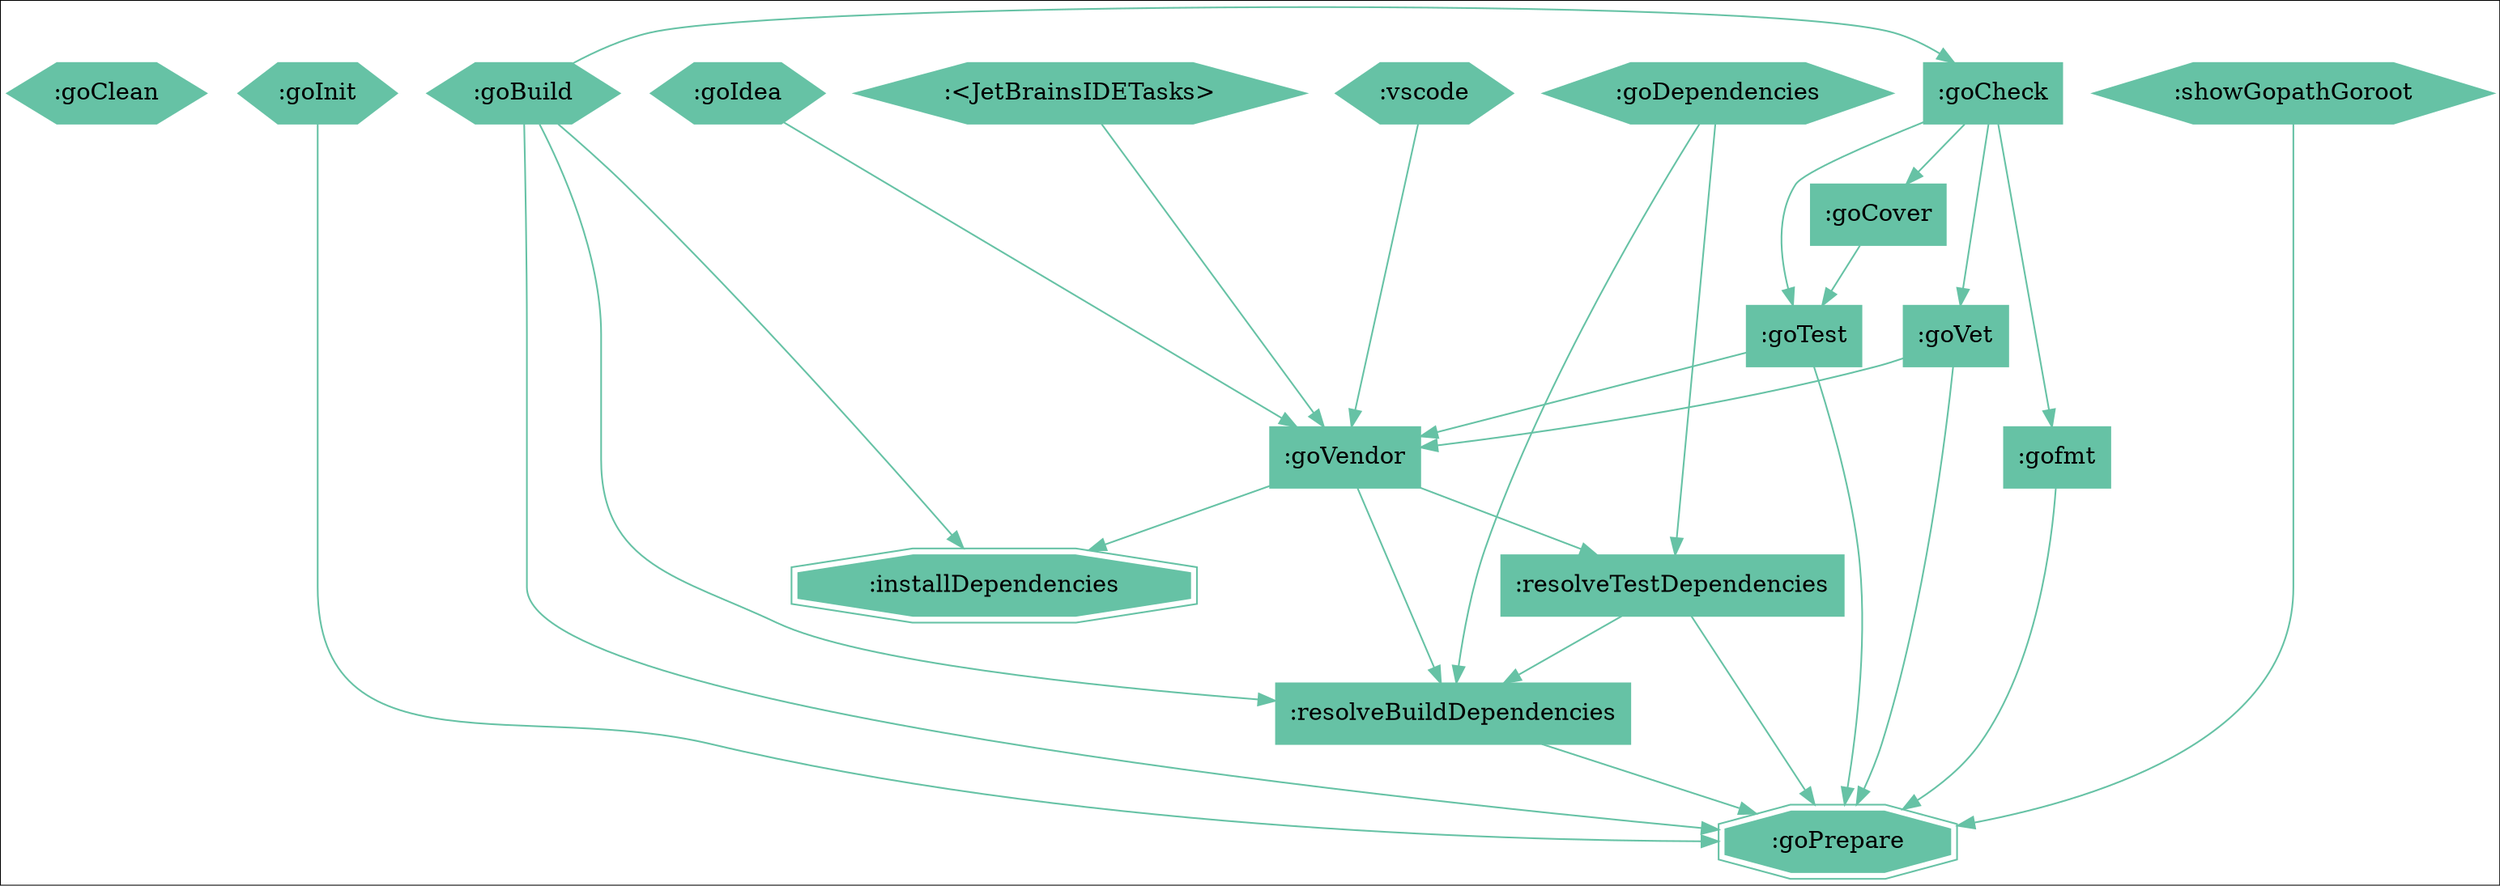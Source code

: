 digraph compile { 
colorscheme=spectral11;
":goClean" [shape="hexagon",colorscheme="spectral11",style=filled,color=9];
":goInit" -> ":goPrepare" [colorscheme="spectral11",color=9];
":goInit" [shape="hexagon",colorscheme="spectral11",style=filled,color=9];
":goPrepare" [shape="doubleoctagon",colorscheme="spectral11",style=filled,color=9];
":goCheck" -> ":goCover" [colorscheme="spectral11",color=9];
":goCheck" -> ":goTest" [colorscheme="spectral11",color=9];
":goCheck" -> ":goVet" [colorscheme="spectral11",color=9];
":goCheck" -> ":gofmt" [colorscheme="spectral11",color=9];
":goCheck" [shape="box",colorscheme="spectral11",style=filled,color=9];
":goCover" -> ":goTest" [colorscheme="spectral11",color=9];
":goCover" [shape="box",colorscheme="spectral11",style=filled,color=9];
":goTest" -> ":goPrepare" [colorscheme="spectral11",color=9];
":goTest" -> ":goVendor" [colorscheme="spectral11",color=9];
":goTest" [shape="box",colorscheme="spectral11",style=filled,color=9];
":goVet" -> ":goPrepare" [colorscheme="spectral11",color=9];
":goVet" -> ":goVendor" [colorscheme="spectral11",color=9];
":goVet" [shape="box",colorscheme="spectral11",style=filled,color=9];
":gofmt" -> ":goPrepare" [colorscheme="spectral11",color=9];
":gofmt" [shape="box",colorscheme="spectral11",style=filled,color=9];
":goTest" [shape="box",colorscheme="spectral11",style=filled,color=9];
":goPrepare" [shape="doubleoctagon",colorscheme="spectral11",style=filled,color=9];
":goVendor" -> ":installDependencies" [colorscheme="spectral11",color=9];
":goVendor" -> ":resolveBuildDependencies" [colorscheme="spectral11",color=9];
":goVendor" -> ":resolveTestDependencies" [colorscheme="spectral11",color=9];
":goVendor" [shape="box",colorscheme="spectral11",style=filled,color=9];
":goPrepare" [shape="doubleoctagon",colorscheme="spectral11",style=filled,color=9];
":goVendor" [shape="box",colorscheme="spectral11",style=filled,color=9];
":goPrepare" [shape="doubleoctagon",colorscheme="spectral11",style=filled,color=9];
":goPrepare" [shape="doubleoctagon",colorscheme="spectral11",style=filled,color=9];
":goVendor" [shape="box",colorscheme="spectral11",style=filled,color=9];
":installDependencies" [shape="doubleoctagon",colorscheme="spectral11",style=filled,color=9];
":resolveBuildDependencies" -> ":goPrepare" [colorscheme="spectral11",color=9];
":resolveBuildDependencies" [shape="box",colorscheme="spectral11",style=filled,color=9];
":resolveTestDependencies" -> ":goPrepare" [colorscheme="spectral11",color=9];
":resolveTestDependencies" -> ":resolveBuildDependencies" [colorscheme="spectral11",color=9];
":resolveTestDependencies" [shape="box",colorscheme="spectral11",style=filled,color=9];
":installDependencies" [shape="doubleoctagon",colorscheme="spectral11",style=filled,color=9];
":resolveBuildDependencies" [shape="box",colorscheme="spectral11",style=filled,color=9];
":resolveTestDependencies" [shape="box",colorscheme="spectral11",style=filled,color=9];
":installDependencies" [shape="doubleoctagon",colorscheme="spectral11",style=filled,color=9];
":resolveBuildDependencies" [shape="box",colorscheme="spectral11",style=filled,color=9];
":resolveTestDependencies" [shape="box",colorscheme="spectral11",style=filled,color=9];
":goPrepare" [shape="doubleoctagon",colorscheme="spectral11",style=filled,color=9];
":goPrepare" [shape="doubleoctagon",colorscheme="spectral11",style=filled,color=9];
":resolveBuildDependencies" [shape="box",colorscheme="spectral11",style=filled,color=9];
":goPrepare" [shape="doubleoctagon",colorscheme="spectral11",style=filled,color=9];
":goPrepare" [shape="doubleoctagon",colorscheme="spectral11",style=filled,color=9];
":resolveBuildDependencies" [shape="box",colorscheme="spectral11",style=filled,color=9];
":goPrepare" [shape="doubleoctagon",colorscheme="spectral11",style=filled,color=9];
":goPrepare" [shape="doubleoctagon",colorscheme="spectral11",style=filled,color=9];
":resolveBuildDependencies" [shape="box",colorscheme="spectral11",style=filled,color=9];
":goPrepare" [shape="doubleoctagon",colorscheme="spectral11",style=filled,color=9];
":goPrepare" [shape="doubleoctagon",colorscheme="spectral11",style=filled,color=9];
":goPrepare" [shape="doubleoctagon",colorscheme="spectral11",style=filled,color=9];
":goBuild" -> ":goCheck" [colorscheme="spectral11",color=9];
":goBuild" -> ":goPrepare" [colorscheme="spectral11",color=9];
":goBuild" -> ":installDependencies" [colorscheme="spectral11",color=9];
":goBuild" -> ":resolveBuildDependencies" [colorscheme="spectral11",color=9];
":goBuild" [shape="hexagon",colorscheme="spectral11",style=filled,color=9];
":goCheck" [shape="box",colorscheme="spectral11",style=filled,color=9];
":goPrepare" [shape="doubleoctagon",colorscheme="spectral11",style=filled,color=9];
":installDependencies" [shape="doubleoctagon",colorscheme="spectral11",style=filled,color=9];
":resolveBuildDependencies" [shape="box",colorscheme="spectral11",style=filled,color=9];
":goCover" [shape="box",colorscheme="spectral11",style=filled,color=9];
":goTest" [shape="box",colorscheme="spectral11",style=filled,color=9];
":goVet" [shape="box",colorscheme="spectral11",style=filled,color=9];
":gofmt" [shape="box",colorscheme="spectral11",style=filled,color=9];
":goPrepare" [shape="doubleoctagon",colorscheme="spectral11",style=filled,color=9];
":goTest" [shape="box",colorscheme="spectral11",style=filled,color=9];
":goPrepare" [shape="doubleoctagon",colorscheme="spectral11",style=filled,color=9];
":goVendor" [shape="box",colorscheme="spectral11",style=filled,color=9];
":goPrepare" [shape="doubleoctagon",colorscheme="spectral11",style=filled,color=9];
":goVendor" [shape="box",colorscheme="spectral11",style=filled,color=9];
":goPrepare" [shape="doubleoctagon",colorscheme="spectral11",style=filled,color=9];
":goPrepare" [shape="doubleoctagon",colorscheme="spectral11",style=filled,color=9];
":goVendor" [shape="box",colorscheme="spectral11",style=filled,color=9];
":installDependencies" [shape="doubleoctagon",colorscheme="spectral11",style=filled,color=9];
":resolveBuildDependencies" [shape="box",colorscheme="spectral11",style=filled,color=9];
":resolveTestDependencies" [shape="box",colorscheme="spectral11",style=filled,color=9];
":installDependencies" [shape="doubleoctagon",colorscheme="spectral11",style=filled,color=9];
":resolveBuildDependencies" [shape="box",colorscheme="spectral11",style=filled,color=9];
":resolveTestDependencies" [shape="box",colorscheme="spectral11",style=filled,color=9];
":installDependencies" [shape="doubleoctagon",colorscheme="spectral11",style=filled,color=9];
":resolveBuildDependencies" [shape="box",colorscheme="spectral11",style=filled,color=9];
":resolveTestDependencies" [shape="box",colorscheme="spectral11",style=filled,color=9];
":goPrepare" [shape="doubleoctagon",colorscheme="spectral11",style=filled,color=9];
":goPrepare" [shape="doubleoctagon",colorscheme="spectral11",style=filled,color=9];
":resolveBuildDependencies" [shape="box",colorscheme="spectral11",style=filled,color=9];
":goPrepare" [shape="doubleoctagon",colorscheme="spectral11",style=filled,color=9];
":goPrepare" [shape="doubleoctagon",colorscheme="spectral11",style=filled,color=9];
":resolveBuildDependencies" [shape="box",colorscheme="spectral11",style=filled,color=9];
":goPrepare" [shape="doubleoctagon",colorscheme="spectral11",style=filled,color=9];
":goPrepare" [shape="doubleoctagon",colorscheme="spectral11",style=filled,color=9];
":resolveBuildDependencies" [shape="box",colorscheme="spectral11",style=filled,color=9];
":goPrepare" [shape="doubleoctagon",colorscheme="spectral11",style=filled,color=9];
":goPrepare" [shape="doubleoctagon",colorscheme="spectral11",style=filled,color=9];
":goPrepare" [shape="doubleoctagon",colorscheme="spectral11",style=filled,color=9];
":goIdea" -> ":goVendor" [colorscheme="spectral11",color=9];
":goIdea" [shape="hexagon",colorscheme="spectral11",style=filled,color=9];
":goVendor" [shape="box",colorscheme="spectral11",style=filled,color=9];
":installDependencies" [shape="doubleoctagon",colorscheme="spectral11",style=filled,color=9];
":resolveBuildDependencies" [shape="box",colorscheme="spectral11",style=filled,color=9];
":resolveTestDependencies" [shape="box",colorscheme="spectral11",style=filled,color=9];
":goPrepare" [shape="doubleoctagon",colorscheme="spectral11",style=filled,color=9];
":goPrepare" [shape="doubleoctagon",colorscheme="spectral11",style=filled,color=9];
":resolveBuildDependencies" [shape="box",colorscheme="spectral11",style=filled,color=9];
":goPrepare" [shape="doubleoctagon",colorscheme="spectral11",style=filled,color=9];
":<JetBrainsIDETasks>" -> ":goVendor" [colorscheme="spectral11",color=9];
":<JetBrainsIDETasks>" [shape="hexagon",colorscheme="spectral11",style=filled,color=9];
":goVendor" [shape="box",colorscheme="spectral11",style=filled,color=9];
":installDependencies" [shape="doubleoctagon",colorscheme="spectral11",style=filled,color=9];
":resolveBuildDependencies" [shape="box",colorscheme="spectral11",style=filled,color=9];
":resolveTestDependencies" [shape="box",colorscheme="spectral11",style=filled,color=9];
":goPrepare" [shape="doubleoctagon",colorscheme="spectral11",style=filled,color=9];
":goPrepare" [shape="doubleoctagon",colorscheme="spectral11",style=filled,color=9];
":resolveBuildDependencies" [shape="box",colorscheme="spectral11",style=filled,color=9];
":goPrepare" [shape="doubleoctagon",colorscheme="spectral11",style=filled,color=9];
":vscode" -> ":goVendor" [colorscheme="spectral11",color=9];
":vscode" [shape="hexagon",colorscheme="spectral11",style=filled,color=9];
":goVendor" [shape="box",colorscheme="spectral11",style=filled,color=9];
":installDependencies" [shape="doubleoctagon",colorscheme="spectral11",style=filled,color=9];
":resolveBuildDependencies" [shape="box",colorscheme="spectral11",style=filled,color=9];
":resolveTestDependencies" [shape="box",colorscheme="spectral11",style=filled,color=9];
":goPrepare" [shape="doubleoctagon",colorscheme="spectral11",style=filled,color=9];
":goPrepare" [shape="doubleoctagon",colorscheme="spectral11",style=filled,color=9];
":resolveBuildDependencies" [shape="box",colorscheme="spectral11",style=filled,color=9];
":goPrepare" [shape="doubleoctagon",colorscheme="spectral11",style=filled,color=9];
":showGopathGoroot" -> ":goPrepare" [colorscheme="spectral11",color=9];
":showGopathGoroot" [shape="hexagon",colorscheme="spectral11",style=filled,color=9];
":goVendor" [shape="box",colorscheme="spectral11",style=filled,color=9];
":installDependencies" [shape="doubleoctagon",colorscheme="spectral11",style=filled,color=9];
":resolveBuildDependencies" [shape="box",colorscheme="spectral11",style=filled,color=9];
":resolveTestDependencies" [shape="box",colorscheme="spectral11",style=filled,color=9];
":goPrepare" [shape="doubleoctagon",colorscheme="spectral11",style=filled,color=9];
":goPrepare" [shape="doubleoctagon",colorscheme="spectral11",style=filled,color=9];
":resolveBuildDependencies" [shape="box",colorscheme="spectral11",style=filled,color=9];
":goPrepare" [shape="doubleoctagon",colorscheme="spectral11",style=filled,color=9];
":goDependencies" -> ":resolveBuildDependencies" [colorscheme="spectral11",color=9];
":goDependencies" -> ":resolveTestDependencies" [colorscheme="spectral11",color=9];
":goDependencies" [shape="hexagon",colorscheme="spectral11",style=filled,color=9];
":resolveBuildDependencies" [shape="box",colorscheme="spectral11",style=filled,color=9];
":resolveTestDependencies" [shape="box",colorscheme="spectral11",style=filled,color=9];
":goPrepare" [shape="doubleoctagon",colorscheme="spectral11",style=filled,color=9];
":goPrepare" [shape="doubleoctagon",colorscheme="spectral11",style=filled,color=9];
":resolveBuildDependencies" [shape="box",colorscheme="spectral11",style=filled,color=9];
":goPrepare" [shape="doubleoctagon",colorscheme="spectral11",style=filled,color=9];
{ rank=same; ":goClean" ":goInit" ":goCheck" ":goBuild" ":goIdea" ":<JetBrainsIDETasks>" ":vscode" ":showGopathGoroot" ":goDependencies" }
}
